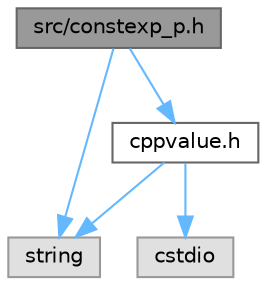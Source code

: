 digraph "src/constexp_p.h"
{
 // INTERACTIVE_SVG=YES
 // LATEX_PDF_SIZE
  bgcolor="transparent";
  edge [fontname=Helvetica,fontsize=10,labelfontname=Helvetica,labelfontsize=10];
  node [fontname=Helvetica,fontsize=10,shape=box,height=0.2,width=0.4];
  Node1 [label="src/constexp_p.h",height=0.2,width=0.4,color="gray40", fillcolor="grey60", style="filled", fontcolor="black",tooltip="Private interface between Parser (constexp.y) and Lexer (constexp.l)"];
  Node1 -> Node2 [color="steelblue1",style="solid"];
  Node2 [label="string",height=0.2,width=0.4,color="grey60", fillcolor="#E0E0E0", style="filled",tooltip=" "];
  Node1 -> Node3 [color="steelblue1",style="solid"];
  Node3 [label="cppvalue.h",height=0.2,width=0.4,color="grey40", fillcolor="white", style="filled",URL="$d6/dcc/cppvalue_8h.html",tooltip=" "];
  Node3 -> Node4 [color="steelblue1",style="solid"];
  Node4 [label="cstdio",height=0.2,width=0.4,color="grey60", fillcolor="#E0E0E0", style="filled",tooltip=" "];
  Node3 -> Node2 [color="steelblue1",style="solid"];
}
